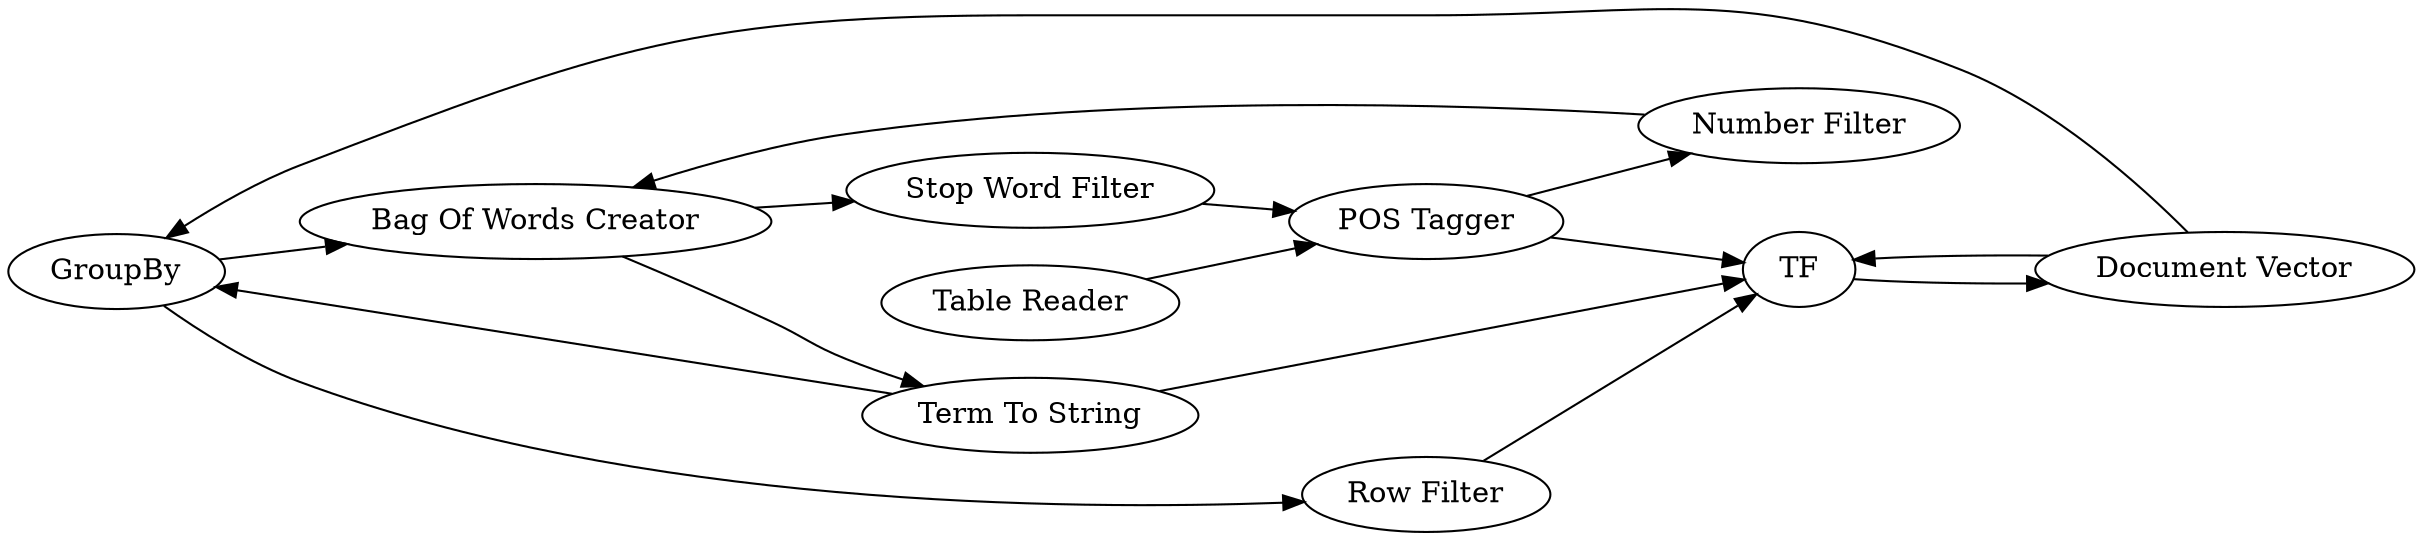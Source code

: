 digraph {
	114 -> 115
	110 -> 114
	115 -> 110
	111 -> 16
	19 -> 16
	16 -> 19
	116 -> 115
	33 -> 116
	19 -> 114
	156 -> 33
	114 -> 111
	110 -> 16
	115 -> 117
	33 -> 16
	117 -> 33
	16 [label=TF]
	111 [label="Row Filter"]
	110 [label="Term To String"]
	115 [label="Bag Of Words Creator"]
	156 [label="Table Reader"]
	116 [label="Number Filter"]
	114 [label=GroupBy]
	33 [label="POS Tagger"]
	117 [label="Stop Word Filter"]
	19 [label="Document Vector"]
	rankdir=LR
}
